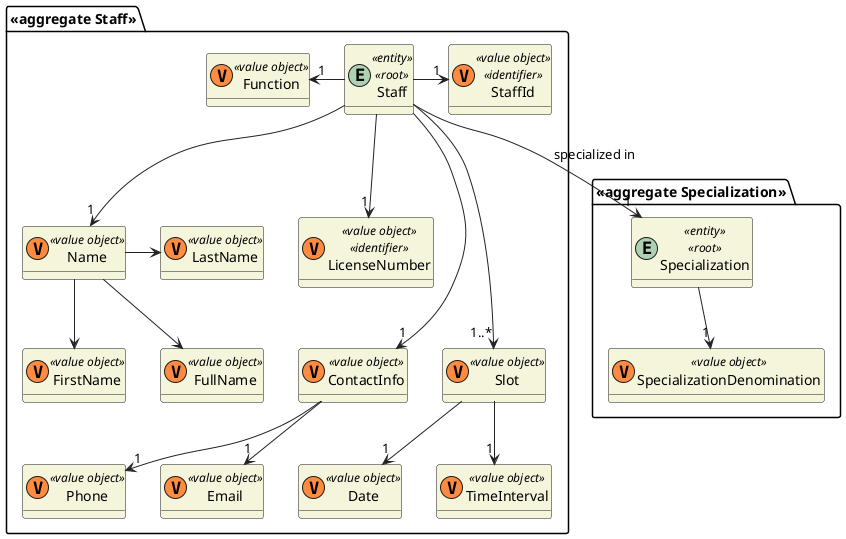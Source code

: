 @startuml
skinparam classAttributeIconSize 0
hide empty attributes
skinparam classBackgroundColor beige
skinparam ArrowColor #222222



package "<<aggregate Staff>>" {
    entity Staff <<entity>><<root>>{}
    class StaffId <<(V,#FF8B40)value object>> <<identifier>> {}
    class LicenseNumber <<(V,#FF8B40)value object>> <<identifier>> {}
    class Name <<(V,#FF8B40)value object>> {}
    class Function <<(V,#FF8B40)value object>> {}
    class FirstName <<(V,#FF8B40)value object>> {}
    class LastName <<(V,#FF8B40)value object>> {}
    class FullName <<(V,#FF8B40)value object>> {}
    class ContactInfo <<(V,#FF8B40)value object>> {}
    class Phone <<(V,#FF8B40)value object>> {}
    class Email <<(V,#FF8B40)value object>> {}
    class Slot <<(V,#FF8B40)value object>> {}
    class Date <<(V,#FF8B40)value object>> {}
    class TimeInterval <<(V,#FF8B40)value object>> {}

}

package "<<aggregate Specialization>>"{
    entity Specialization <<entity>> <<root>> {}
    class SpecializationDenomination <<(V,#FF8B40)value object>>  {}
}



Name --> FirstName
Name -> LastName
Name --> FullName
ContactInfo --> "1" Email
ContactInfo --> "1" Phone
Staff --> "1" Name 
Staff -> "1" StaffId
Staff -left-> "1" Function
Staff ---> "1" ContactInfo
Staff --> "1" LicenseNumber 
Staff ---> "1..*" Slot 
Staff --> "1" Specialization : specialized in
Specialization --> "1" SpecializationDenomination
Slot --> "1" Date
Slot --> "1" TimeInterval

@enduml